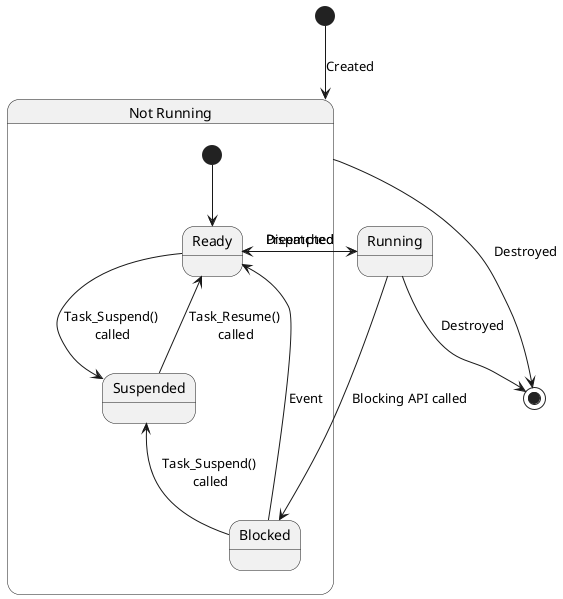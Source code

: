 ﻿
@startuml state machine diagram
skinparam {
    defaultFontName Ricty Diminished
    monochrome true
}

state Running
state NotRunning as "Not Running" {
    state Ready
    state Blocked
    state Suspended

    [*] --> Ready
    Suspended --> Ready : Task_Resume()\n called
    Ready -> Suspended : Task_Suspend()\n called
    Blocked -up-> Ready : Event
    Blocked -up-> Suspended : Task_Suspend()\n called
}

[*] --> NotRunning : Created
Ready --> Running : Dispatched
Running -> Ready : Preempted
Running -> Blocked : Blocking API called
NotRunning --> [*] : Destroyed
Running --> [*] : Destroyed
@enduml
